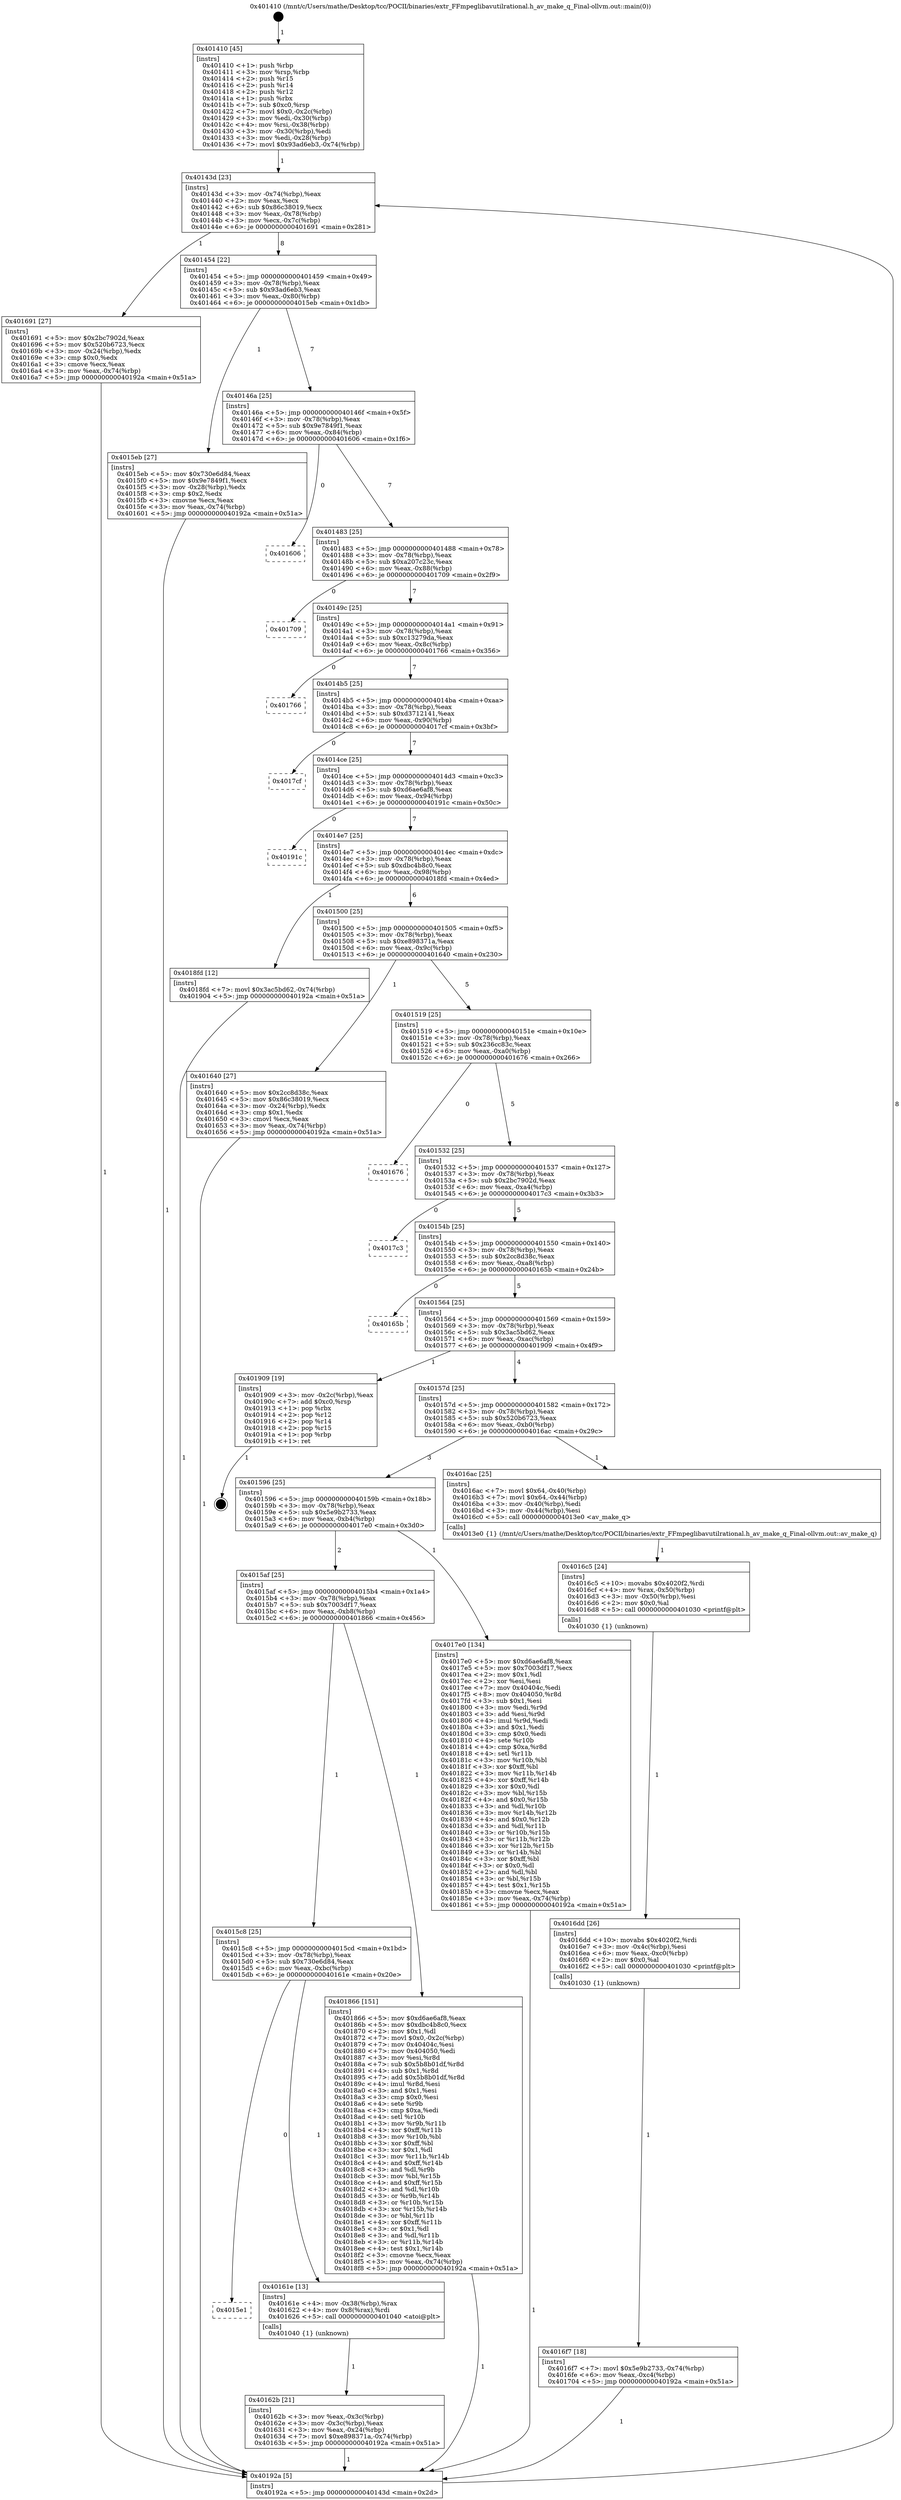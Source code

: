 digraph "0x401410" {
  label = "0x401410 (/mnt/c/Users/mathe/Desktop/tcc/POCII/binaries/extr_FFmpeglibavutilrational.h_av_make_q_Final-ollvm.out::main(0))"
  labelloc = "t"
  node[shape=record]

  Entry [label="",width=0.3,height=0.3,shape=circle,fillcolor=black,style=filled]
  "0x40143d" [label="{
     0x40143d [23]\l
     | [instrs]\l
     &nbsp;&nbsp;0x40143d \<+3\>: mov -0x74(%rbp),%eax\l
     &nbsp;&nbsp;0x401440 \<+2\>: mov %eax,%ecx\l
     &nbsp;&nbsp;0x401442 \<+6\>: sub $0x86c38019,%ecx\l
     &nbsp;&nbsp;0x401448 \<+3\>: mov %eax,-0x78(%rbp)\l
     &nbsp;&nbsp;0x40144b \<+3\>: mov %ecx,-0x7c(%rbp)\l
     &nbsp;&nbsp;0x40144e \<+6\>: je 0000000000401691 \<main+0x281\>\l
  }"]
  "0x401691" [label="{
     0x401691 [27]\l
     | [instrs]\l
     &nbsp;&nbsp;0x401691 \<+5\>: mov $0x2bc7902d,%eax\l
     &nbsp;&nbsp;0x401696 \<+5\>: mov $0x520b6723,%ecx\l
     &nbsp;&nbsp;0x40169b \<+3\>: mov -0x24(%rbp),%edx\l
     &nbsp;&nbsp;0x40169e \<+3\>: cmp $0x0,%edx\l
     &nbsp;&nbsp;0x4016a1 \<+3\>: cmove %ecx,%eax\l
     &nbsp;&nbsp;0x4016a4 \<+3\>: mov %eax,-0x74(%rbp)\l
     &nbsp;&nbsp;0x4016a7 \<+5\>: jmp 000000000040192a \<main+0x51a\>\l
  }"]
  "0x401454" [label="{
     0x401454 [22]\l
     | [instrs]\l
     &nbsp;&nbsp;0x401454 \<+5\>: jmp 0000000000401459 \<main+0x49\>\l
     &nbsp;&nbsp;0x401459 \<+3\>: mov -0x78(%rbp),%eax\l
     &nbsp;&nbsp;0x40145c \<+5\>: sub $0x93ad6eb3,%eax\l
     &nbsp;&nbsp;0x401461 \<+3\>: mov %eax,-0x80(%rbp)\l
     &nbsp;&nbsp;0x401464 \<+6\>: je 00000000004015eb \<main+0x1db\>\l
  }"]
  Exit [label="",width=0.3,height=0.3,shape=circle,fillcolor=black,style=filled,peripheries=2]
  "0x4015eb" [label="{
     0x4015eb [27]\l
     | [instrs]\l
     &nbsp;&nbsp;0x4015eb \<+5\>: mov $0x730e6d84,%eax\l
     &nbsp;&nbsp;0x4015f0 \<+5\>: mov $0x9e7849f1,%ecx\l
     &nbsp;&nbsp;0x4015f5 \<+3\>: mov -0x28(%rbp),%edx\l
     &nbsp;&nbsp;0x4015f8 \<+3\>: cmp $0x2,%edx\l
     &nbsp;&nbsp;0x4015fb \<+3\>: cmovne %ecx,%eax\l
     &nbsp;&nbsp;0x4015fe \<+3\>: mov %eax,-0x74(%rbp)\l
     &nbsp;&nbsp;0x401601 \<+5\>: jmp 000000000040192a \<main+0x51a\>\l
  }"]
  "0x40146a" [label="{
     0x40146a [25]\l
     | [instrs]\l
     &nbsp;&nbsp;0x40146a \<+5\>: jmp 000000000040146f \<main+0x5f\>\l
     &nbsp;&nbsp;0x40146f \<+3\>: mov -0x78(%rbp),%eax\l
     &nbsp;&nbsp;0x401472 \<+5\>: sub $0x9e7849f1,%eax\l
     &nbsp;&nbsp;0x401477 \<+6\>: mov %eax,-0x84(%rbp)\l
     &nbsp;&nbsp;0x40147d \<+6\>: je 0000000000401606 \<main+0x1f6\>\l
  }"]
  "0x40192a" [label="{
     0x40192a [5]\l
     | [instrs]\l
     &nbsp;&nbsp;0x40192a \<+5\>: jmp 000000000040143d \<main+0x2d\>\l
  }"]
  "0x401410" [label="{
     0x401410 [45]\l
     | [instrs]\l
     &nbsp;&nbsp;0x401410 \<+1\>: push %rbp\l
     &nbsp;&nbsp;0x401411 \<+3\>: mov %rsp,%rbp\l
     &nbsp;&nbsp;0x401414 \<+2\>: push %r15\l
     &nbsp;&nbsp;0x401416 \<+2\>: push %r14\l
     &nbsp;&nbsp;0x401418 \<+2\>: push %r12\l
     &nbsp;&nbsp;0x40141a \<+1\>: push %rbx\l
     &nbsp;&nbsp;0x40141b \<+7\>: sub $0xc0,%rsp\l
     &nbsp;&nbsp;0x401422 \<+7\>: movl $0x0,-0x2c(%rbp)\l
     &nbsp;&nbsp;0x401429 \<+3\>: mov %edi,-0x30(%rbp)\l
     &nbsp;&nbsp;0x40142c \<+4\>: mov %rsi,-0x38(%rbp)\l
     &nbsp;&nbsp;0x401430 \<+3\>: mov -0x30(%rbp),%edi\l
     &nbsp;&nbsp;0x401433 \<+3\>: mov %edi,-0x28(%rbp)\l
     &nbsp;&nbsp;0x401436 \<+7\>: movl $0x93ad6eb3,-0x74(%rbp)\l
  }"]
  "0x4016f7" [label="{
     0x4016f7 [18]\l
     | [instrs]\l
     &nbsp;&nbsp;0x4016f7 \<+7\>: movl $0x5e9b2733,-0x74(%rbp)\l
     &nbsp;&nbsp;0x4016fe \<+6\>: mov %eax,-0xc4(%rbp)\l
     &nbsp;&nbsp;0x401704 \<+5\>: jmp 000000000040192a \<main+0x51a\>\l
  }"]
  "0x401606" [label="{
     0x401606\l
  }", style=dashed]
  "0x401483" [label="{
     0x401483 [25]\l
     | [instrs]\l
     &nbsp;&nbsp;0x401483 \<+5\>: jmp 0000000000401488 \<main+0x78\>\l
     &nbsp;&nbsp;0x401488 \<+3\>: mov -0x78(%rbp),%eax\l
     &nbsp;&nbsp;0x40148b \<+5\>: sub $0xa207c23c,%eax\l
     &nbsp;&nbsp;0x401490 \<+6\>: mov %eax,-0x88(%rbp)\l
     &nbsp;&nbsp;0x401496 \<+6\>: je 0000000000401709 \<main+0x2f9\>\l
  }"]
  "0x4016dd" [label="{
     0x4016dd [26]\l
     | [instrs]\l
     &nbsp;&nbsp;0x4016dd \<+10\>: movabs $0x4020f2,%rdi\l
     &nbsp;&nbsp;0x4016e7 \<+3\>: mov -0x4c(%rbp),%esi\l
     &nbsp;&nbsp;0x4016ea \<+6\>: mov %eax,-0xc0(%rbp)\l
     &nbsp;&nbsp;0x4016f0 \<+2\>: mov $0x0,%al\l
     &nbsp;&nbsp;0x4016f2 \<+5\>: call 0000000000401030 \<printf@plt\>\l
     | [calls]\l
     &nbsp;&nbsp;0x401030 \{1\} (unknown)\l
  }"]
  "0x401709" [label="{
     0x401709\l
  }", style=dashed]
  "0x40149c" [label="{
     0x40149c [25]\l
     | [instrs]\l
     &nbsp;&nbsp;0x40149c \<+5\>: jmp 00000000004014a1 \<main+0x91\>\l
     &nbsp;&nbsp;0x4014a1 \<+3\>: mov -0x78(%rbp),%eax\l
     &nbsp;&nbsp;0x4014a4 \<+5\>: sub $0xc13279da,%eax\l
     &nbsp;&nbsp;0x4014a9 \<+6\>: mov %eax,-0x8c(%rbp)\l
     &nbsp;&nbsp;0x4014af \<+6\>: je 0000000000401766 \<main+0x356\>\l
  }"]
  "0x4016c5" [label="{
     0x4016c5 [24]\l
     | [instrs]\l
     &nbsp;&nbsp;0x4016c5 \<+10\>: movabs $0x4020f2,%rdi\l
     &nbsp;&nbsp;0x4016cf \<+4\>: mov %rax,-0x50(%rbp)\l
     &nbsp;&nbsp;0x4016d3 \<+3\>: mov -0x50(%rbp),%esi\l
     &nbsp;&nbsp;0x4016d6 \<+2\>: mov $0x0,%al\l
     &nbsp;&nbsp;0x4016d8 \<+5\>: call 0000000000401030 \<printf@plt\>\l
     | [calls]\l
     &nbsp;&nbsp;0x401030 \{1\} (unknown)\l
  }"]
  "0x401766" [label="{
     0x401766\l
  }", style=dashed]
  "0x4014b5" [label="{
     0x4014b5 [25]\l
     | [instrs]\l
     &nbsp;&nbsp;0x4014b5 \<+5\>: jmp 00000000004014ba \<main+0xaa\>\l
     &nbsp;&nbsp;0x4014ba \<+3\>: mov -0x78(%rbp),%eax\l
     &nbsp;&nbsp;0x4014bd \<+5\>: sub $0xd3712141,%eax\l
     &nbsp;&nbsp;0x4014c2 \<+6\>: mov %eax,-0x90(%rbp)\l
     &nbsp;&nbsp;0x4014c8 \<+6\>: je 00000000004017cf \<main+0x3bf\>\l
  }"]
  "0x40162b" [label="{
     0x40162b [21]\l
     | [instrs]\l
     &nbsp;&nbsp;0x40162b \<+3\>: mov %eax,-0x3c(%rbp)\l
     &nbsp;&nbsp;0x40162e \<+3\>: mov -0x3c(%rbp),%eax\l
     &nbsp;&nbsp;0x401631 \<+3\>: mov %eax,-0x24(%rbp)\l
     &nbsp;&nbsp;0x401634 \<+7\>: movl $0xe898371a,-0x74(%rbp)\l
     &nbsp;&nbsp;0x40163b \<+5\>: jmp 000000000040192a \<main+0x51a\>\l
  }"]
  "0x4017cf" [label="{
     0x4017cf\l
  }", style=dashed]
  "0x4014ce" [label="{
     0x4014ce [25]\l
     | [instrs]\l
     &nbsp;&nbsp;0x4014ce \<+5\>: jmp 00000000004014d3 \<main+0xc3\>\l
     &nbsp;&nbsp;0x4014d3 \<+3\>: mov -0x78(%rbp),%eax\l
     &nbsp;&nbsp;0x4014d6 \<+5\>: sub $0xd6ae6af8,%eax\l
     &nbsp;&nbsp;0x4014db \<+6\>: mov %eax,-0x94(%rbp)\l
     &nbsp;&nbsp;0x4014e1 \<+6\>: je 000000000040191c \<main+0x50c\>\l
  }"]
  "0x4015e1" [label="{
     0x4015e1\l
  }", style=dashed]
  "0x40191c" [label="{
     0x40191c\l
  }", style=dashed]
  "0x4014e7" [label="{
     0x4014e7 [25]\l
     | [instrs]\l
     &nbsp;&nbsp;0x4014e7 \<+5\>: jmp 00000000004014ec \<main+0xdc\>\l
     &nbsp;&nbsp;0x4014ec \<+3\>: mov -0x78(%rbp),%eax\l
     &nbsp;&nbsp;0x4014ef \<+5\>: sub $0xdbc4b8c0,%eax\l
     &nbsp;&nbsp;0x4014f4 \<+6\>: mov %eax,-0x98(%rbp)\l
     &nbsp;&nbsp;0x4014fa \<+6\>: je 00000000004018fd \<main+0x4ed\>\l
  }"]
  "0x40161e" [label="{
     0x40161e [13]\l
     | [instrs]\l
     &nbsp;&nbsp;0x40161e \<+4\>: mov -0x38(%rbp),%rax\l
     &nbsp;&nbsp;0x401622 \<+4\>: mov 0x8(%rax),%rdi\l
     &nbsp;&nbsp;0x401626 \<+5\>: call 0000000000401040 \<atoi@plt\>\l
     | [calls]\l
     &nbsp;&nbsp;0x401040 \{1\} (unknown)\l
  }"]
  "0x4018fd" [label="{
     0x4018fd [12]\l
     | [instrs]\l
     &nbsp;&nbsp;0x4018fd \<+7\>: movl $0x3ac5bd62,-0x74(%rbp)\l
     &nbsp;&nbsp;0x401904 \<+5\>: jmp 000000000040192a \<main+0x51a\>\l
  }"]
  "0x401500" [label="{
     0x401500 [25]\l
     | [instrs]\l
     &nbsp;&nbsp;0x401500 \<+5\>: jmp 0000000000401505 \<main+0xf5\>\l
     &nbsp;&nbsp;0x401505 \<+3\>: mov -0x78(%rbp),%eax\l
     &nbsp;&nbsp;0x401508 \<+5\>: sub $0xe898371a,%eax\l
     &nbsp;&nbsp;0x40150d \<+6\>: mov %eax,-0x9c(%rbp)\l
     &nbsp;&nbsp;0x401513 \<+6\>: je 0000000000401640 \<main+0x230\>\l
  }"]
  "0x4015c8" [label="{
     0x4015c8 [25]\l
     | [instrs]\l
     &nbsp;&nbsp;0x4015c8 \<+5\>: jmp 00000000004015cd \<main+0x1bd\>\l
     &nbsp;&nbsp;0x4015cd \<+3\>: mov -0x78(%rbp),%eax\l
     &nbsp;&nbsp;0x4015d0 \<+5\>: sub $0x730e6d84,%eax\l
     &nbsp;&nbsp;0x4015d5 \<+6\>: mov %eax,-0xbc(%rbp)\l
     &nbsp;&nbsp;0x4015db \<+6\>: je 000000000040161e \<main+0x20e\>\l
  }"]
  "0x401640" [label="{
     0x401640 [27]\l
     | [instrs]\l
     &nbsp;&nbsp;0x401640 \<+5\>: mov $0x2cc8d38c,%eax\l
     &nbsp;&nbsp;0x401645 \<+5\>: mov $0x86c38019,%ecx\l
     &nbsp;&nbsp;0x40164a \<+3\>: mov -0x24(%rbp),%edx\l
     &nbsp;&nbsp;0x40164d \<+3\>: cmp $0x1,%edx\l
     &nbsp;&nbsp;0x401650 \<+3\>: cmovl %ecx,%eax\l
     &nbsp;&nbsp;0x401653 \<+3\>: mov %eax,-0x74(%rbp)\l
     &nbsp;&nbsp;0x401656 \<+5\>: jmp 000000000040192a \<main+0x51a\>\l
  }"]
  "0x401519" [label="{
     0x401519 [25]\l
     | [instrs]\l
     &nbsp;&nbsp;0x401519 \<+5\>: jmp 000000000040151e \<main+0x10e\>\l
     &nbsp;&nbsp;0x40151e \<+3\>: mov -0x78(%rbp),%eax\l
     &nbsp;&nbsp;0x401521 \<+5\>: sub $0x236cc83c,%eax\l
     &nbsp;&nbsp;0x401526 \<+6\>: mov %eax,-0xa0(%rbp)\l
     &nbsp;&nbsp;0x40152c \<+6\>: je 0000000000401676 \<main+0x266\>\l
  }"]
  "0x401866" [label="{
     0x401866 [151]\l
     | [instrs]\l
     &nbsp;&nbsp;0x401866 \<+5\>: mov $0xd6ae6af8,%eax\l
     &nbsp;&nbsp;0x40186b \<+5\>: mov $0xdbc4b8c0,%ecx\l
     &nbsp;&nbsp;0x401870 \<+2\>: mov $0x1,%dl\l
     &nbsp;&nbsp;0x401872 \<+7\>: movl $0x0,-0x2c(%rbp)\l
     &nbsp;&nbsp;0x401879 \<+7\>: mov 0x40404c,%esi\l
     &nbsp;&nbsp;0x401880 \<+7\>: mov 0x404050,%edi\l
     &nbsp;&nbsp;0x401887 \<+3\>: mov %esi,%r8d\l
     &nbsp;&nbsp;0x40188a \<+7\>: sub $0x5b8b01df,%r8d\l
     &nbsp;&nbsp;0x401891 \<+4\>: sub $0x1,%r8d\l
     &nbsp;&nbsp;0x401895 \<+7\>: add $0x5b8b01df,%r8d\l
     &nbsp;&nbsp;0x40189c \<+4\>: imul %r8d,%esi\l
     &nbsp;&nbsp;0x4018a0 \<+3\>: and $0x1,%esi\l
     &nbsp;&nbsp;0x4018a3 \<+3\>: cmp $0x0,%esi\l
     &nbsp;&nbsp;0x4018a6 \<+4\>: sete %r9b\l
     &nbsp;&nbsp;0x4018aa \<+3\>: cmp $0xa,%edi\l
     &nbsp;&nbsp;0x4018ad \<+4\>: setl %r10b\l
     &nbsp;&nbsp;0x4018b1 \<+3\>: mov %r9b,%r11b\l
     &nbsp;&nbsp;0x4018b4 \<+4\>: xor $0xff,%r11b\l
     &nbsp;&nbsp;0x4018b8 \<+3\>: mov %r10b,%bl\l
     &nbsp;&nbsp;0x4018bb \<+3\>: xor $0xff,%bl\l
     &nbsp;&nbsp;0x4018be \<+3\>: xor $0x1,%dl\l
     &nbsp;&nbsp;0x4018c1 \<+3\>: mov %r11b,%r14b\l
     &nbsp;&nbsp;0x4018c4 \<+4\>: and $0xff,%r14b\l
     &nbsp;&nbsp;0x4018c8 \<+3\>: and %dl,%r9b\l
     &nbsp;&nbsp;0x4018cb \<+3\>: mov %bl,%r15b\l
     &nbsp;&nbsp;0x4018ce \<+4\>: and $0xff,%r15b\l
     &nbsp;&nbsp;0x4018d2 \<+3\>: and %dl,%r10b\l
     &nbsp;&nbsp;0x4018d5 \<+3\>: or %r9b,%r14b\l
     &nbsp;&nbsp;0x4018d8 \<+3\>: or %r10b,%r15b\l
     &nbsp;&nbsp;0x4018db \<+3\>: xor %r15b,%r14b\l
     &nbsp;&nbsp;0x4018de \<+3\>: or %bl,%r11b\l
     &nbsp;&nbsp;0x4018e1 \<+4\>: xor $0xff,%r11b\l
     &nbsp;&nbsp;0x4018e5 \<+3\>: or $0x1,%dl\l
     &nbsp;&nbsp;0x4018e8 \<+3\>: and %dl,%r11b\l
     &nbsp;&nbsp;0x4018eb \<+3\>: or %r11b,%r14b\l
     &nbsp;&nbsp;0x4018ee \<+4\>: test $0x1,%r14b\l
     &nbsp;&nbsp;0x4018f2 \<+3\>: cmovne %ecx,%eax\l
     &nbsp;&nbsp;0x4018f5 \<+3\>: mov %eax,-0x74(%rbp)\l
     &nbsp;&nbsp;0x4018f8 \<+5\>: jmp 000000000040192a \<main+0x51a\>\l
  }"]
  "0x401676" [label="{
     0x401676\l
  }", style=dashed]
  "0x401532" [label="{
     0x401532 [25]\l
     | [instrs]\l
     &nbsp;&nbsp;0x401532 \<+5\>: jmp 0000000000401537 \<main+0x127\>\l
     &nbsp;&nbsp;0x401537 \<+3\>: mov -0x78(%rbp),%eax\l
     &nbsp;&nbsp;0x40153a \<+5\>: sub $0x2bc7902d,%eax\l
     &nbsp;&nbsp;0x40153f \<+6\>: mov %eax,-0xa4(%rbp)\l
     &nbsp;&nbsp;0x401545 \<+6\>: je 00000000004017c3 \<main+0x3b3\>\l
  }"]
  "0x4015af" [label="{
     0x4015af [25]\l
     | [instrs]\l
     &nbsp;&nbsp;0x4015af \<+5\>: jmp 00000000004015b4 \<main+0x1a4\>\l
     &nbsp;&nbsp;0x4015b4 \<+3\>: mov -0x78(%rbp),%eax\l
     &nbsp;&nbsp;0x4015b7 \<+5\>: sub $0x7003df17,%eax\l
     &nbsp;&nbsp;0x4015bc \<+6\>: mov %eax,-0xb8(%rbp)\l
     &nbsp;&nbsp;0x4015c2 \<+6\>: je 0000000000401866 \<main+0x456\>\l
  }"]
  "0x4017c3" [label="{
     0x4017c3\l
  }", style=dashed]
  "0x40154b" [label="{
     0x40154b [25]\l
     | [instrs]\l
     &nbsp;&nbsp;0x40154b \<+5\>: jmp 0000000000401550 \<main+0x140\>\l
     &nbsp;&nbsp;0x401550 \<+3\>: mov -0x78(%rbp),%eax\l
     &nbsp;&nbsp;0x401553 \<+5\>: sub $0x2cc8d38c,%eax\l
     &nbsp;&nbsp;0x401558 \<+6\>: mov %eax,-0xa8(%rbp)\l
     &nbsp;&nbsp;0x40155e \<+6\>: je 000000000040165b \<main+0x24b\>\l
  }"]
  "0x4017e0" [label="{
     0x4017e0 [134]\l
     | [instrs]\l
     &nbsp;&nbsp;0x4017e0 \<+5\>: mov $0xd6ae6af8,%eax\l
     &nbsp;&nbsp;0x4017e5 \<+5\>: mov $0x7003df17,%ecx\l
     &nbsp;&nbsp;0x4017ea \<+2\>: mov $0x1,%dl\l
     &nbsp;&nbsp;0x4017ec \<+2\>: xor %esi,%esi\l
     &nbsp;&nbsp;0x4017ee \<+7\>: mov 0x40404c,%edi\l
     &nbsp;&nbsp;0x4017f5 \<+8\>: mov 0x404050,%r8d\l
     &nbsp;&nbsp;0x4017fd \<+3\>: sub $0x1,%esi\l
     &nbsp;&nbsp;0x401800 \<+3\>: mov %edi,%r9d\l
     &nbsp;&nbsp;0x401803 \<+3\>: add %esi,%r9d\l
     &nbsp;&nbsp;0x401806 \<+4\>: imul %r9d,%edi\l
     &nbsp;&nbsp;0x40180a \<+3\>: and $0x1,%edi\l
     &nbsp;&nbsp;0x40180d \<+3\>: cmp $0x0,%edi\l
     &nbsp;&nbsp;0x401810 \<+4\>: sete %r10b\l
     &nbsp;&nbsp;0x401814 \<+4\>: cmp $0xa,%r8d\l
     &nbsp;&nbsp;0x401818 \<+4\>: setl %r11b\l
     &nbsp;&nbsp;0x40181c \<+3\>: mov %r10b,%bl\l
     &nbsp;&nbsp;0x40181f \<+3\>: xor $0xff,%bl\l
     &nbsp;&nbsp;0x401822 \<+3\>: mov %r11b,%r14b\l
     &nbsp;&nbsp;0x401825 \<+4\>: xor $0xff,%r14b\l
     &nbsp;&nbsp;0x401829 \<+3\>: xor $0x0,%dl\l
     &nbsp;&nbsp;0x40182c \<+3\>: mov %bl,%r15b\l
     &nbsp;&nbsp;0x40182f \<+4\>: and $0x0,%r15b\l
     &nbsp;&nbsp;0x401833 \<+3\>: and %dl,%r10b\l
     &nbsp;&nbsp;0x401836 \<+3\>: mov %r14b,%r12b\l
     &nbsp;&nbsp;0x401839 \<+4\>: and $0x0,%r12b\l
     &nbsp;&nbsp;0x40183d \<+3\>: and %dl,%r11b\l
     &nbsp;&nbsp;0x401840 \<+3\>: or %r10b,%r15b\l
     &nbsp;&nbsp;0x401843 \<+3\>: or %r11b,%r12b\l
     &nbsp;&nbsp;0x401846 \<+3\>: xor %r12b,%r15b\l
     &nbsp;&nbsp;0x401849 \<+3\>: or %r14b,%bl\l
     &nbsp;&nbsp;0x40184c \<+3\>: xor $0xff,%bl\l
     &nbsp;&nbsp;0x40184f \<+3\>: or $0x0,%dl\l
     &nbsp;&nbsp;0x401852 \<+2\>: and %dl,%bl\l
     &nbsp;&nbsp;0x401854 \<+3\>: or %bl,%r15b\l
     &nbsp;&nbsp;0x401857 \<+4\>: test $0x1,%r15b\l
     &nbsp;&nbsp;0x40185b \<+3\>: cmovne %ecx,%eax\l
     &nbsp;&nbsp;0x40185e \<+3\>: mov %eax,-0x74(%rbp)\l
     &nbsp;&nbsp;0x401861 \<+5\>: jmp 000000000040192a \<main+0x51a\>\l
  }"]
  "0x40165b" [label="{
     0x40165b\l
  }", style=dashed]
  "0x401564" [label="{
     0x401564 [25]\l
     | [instrs]\l
     &nbsp;&nbsp;0x401564 \<+5\>: jmp 0000000000401569 \<main+0x159\>\l
     &nbsp;&nbsp;0x401569 \<+3\>: mov -0x78(%rbp),%eax\l
     &nbsp;&nbsp;0x40156c \<+5\>: sub $0x3ac5bd62,%eax\l
     &nbsp;&nbsp;0x401571 \<+6\>: mov %eax,-0xac(%rbp)\l
     &nbsp;&nbsp;0x401577 \<+6\>: je 0000000000401909 \<main+0x4f9\>\l
  }"]
  "0x401596" [label="{
     0x401596 [25]\l
     | [instrs]\l
     &nbsp;&nbsp;0x401596 \<+5\>: jmp 000000000040159b \<main+0x18b\>\l
     &nbsp;&nbsp;0x40159b \<+3\>: mov -0x78(%rbp),%eax\l
     &nbsp;&nbsp;0x40159e \<+5\>: sub $0x5e9b2733,%eax\l
     &nbsp;&nbsp;0x4015a3 \<+6\>: mov %eax,-0xb4(%rbp)\l
     &nbsp;&nbsp;0x4015a9 \<+6\>: je 00000000004017e0 \<main+0x3d0\>\l
  }"]
  "0x401909" [label="{
     0x401909 [19]\l
     | [instrs]\l
     &nbsp;&nbsp;0x401909 \<+3\>: mov -0x2c(%rbp),%eax\l
     &nbsp;&nbsp;0x40190c \<+7\>: add $0xc0,%rsp\l
     &nbsp;&nbsp;0x401913 \<+1\>: pop %rbx\l
     &nbsp;&nbsp;0x401914 \<+2\>: pop %r12\l
     &nbsp;&nbsp;0x401916 \<+2\>: pop %r14\l
     &nbsp;&nbsp;0x401918 \<+2\>: pop %r15\l
     &nbsp;&nbsp;0x40191a \<+1\>: pop %rbp\l
     &nbsp;&nbsp;0x40191b \<+1\>: ret\l
  }"]
  "0x40157d" [label="{
     0x40157d [25]\l
     | [instrs]\l
     &nbsp;&nbsp;0x40157d \<+5\>: jmp 0000000000401582 \<main+0x172\>\l
     &nbsp;&nbsp;0x401582 \<+3\>: mov -0x78(%rbp),%eax\l
     &nbsp;&nbsp;0x401585 \<+5\>: sub $0x520b6723,%eax\l
     &nbsp;&nbsp;0x40158a \<+6\>: mov %eax,-0xb0(%rbp)\l
     &nbsp;&nbsp;0x401590 \<+6\>: je 00000000004016ac \<main+0x29c\>\l
  }"]
  "0x4016ac" [label="{
     0x4016ac [25]\l
     | [instrs]\l
     &nbsp;&nbsp;0x4016ac \<+7\>: movl $0x64,-0x40(%rbp)\l
     &nbsp;&nbsp;0x4016b3 \<+7\>: movl $0x64,-0x44(%rbp)\l
     &nbsp;&nbsp;0x4016ba \<+3\>: mov -0x40(%rbp),%edi\l
     &nbsp;&nbsp;0x4016bd \<+3\>: mov -0x44(%rbp),%esi\l
     &nbsp;&nbsp;0x4016c0 \<+5\>: call 00000000004013e0 \<av_make_q\>\l
     | [calls]\l
     &nbsp;&nbsp;0x4013e0 \{1\} (/mnt/c/Users/mathe/Desktop/tcc/POCII/binaries/extr_FFmpeglibavutilrational.h_av_make_q_Final-ollvm.out::av_make_q)\l
  }"]
  Entry -> "0x401410" [label=" 1"]
  "0x40143d" -> "0x401691" [label=" 1"]
  "0x40143d" -> "0x401454" [label=" 8"]
  "0x401909" -> Exit [label=" 1"]
  "0x401454" -> "0x4015eb" [label=" 1"]
  "0x401454" -> "0x40146a" [label=" 7"]
  "0x4015eb" -> "0x40192a" [label=" 1"]
  "0x401410" -> "0x40143d" [label=" 1"]
  "0x40192a" -> "0x40143d" [label=" 8"]
  "0x4018fd" -> "0x40192a" [label=" 1"]
  "0x40146a" -> "0x401606" [label=" 0"]
  "0x40146a" -> "0x401483" [label=" 7"]
  "0x401866" -> "0x40192a" [label=" 1"]
  "0x401483" -> "0x401709" [label=" 0"]
  "0x401483" -> "0x40149c" [label=" 7"]
  "0x4017e0" -> "0x40192a" [label=" 1"]
  "0x40149c" -> "0x401766" [label=" 0"]
  "0x40149c" -> "0x4014b5" [label=" 7"]
  "0x4016f7" -> "0x40192a" [label=" 1"]
  "0x4014b5" -> "0x4017cf" [label=" 0"]
  "0x4014b5" -> "0x4014ce" [label=" 7"]
  "0x4016dd" -> "0x4016f7" [label=" 1"]
  "0x4014ce" -> "0x40191c" [label=" 0"]
  "0x4014ce" -> "0x4014e7" [label=" 7"]
  "0x4016c5" -> "0x4016dd" [label=" 1"]
  "0x4014e7" -> "0x4018fd" [label=" 1"]
  "0x4014e7" -> "0x401500" [label=" 6"]
  "0x4016ac" -> "0x4016c5" [label=" 1"]
  "0x401500" -> "0x401640" [label=" 1"]
  "0x401500" -> "0x401519" [label=" 5"]
  "0x401640" -> "0x40192a" [label=" 1"]
  "0x401519" -> "0x401676" [label=" 0"]
  "0x401519" -> "0x401532" [label=" 5"]
  "0x40162b" -> "0x40192a" [label=" 1"]
  "0x401532" -> "0x4017c3" [label=" 0"]
  "0x401532" -> "0x40154b" [label=" 5"]
  "0x4015c8" -> "0x4015e1" [label=" 0"]
  "0x40154b" -> "0x40165b" [label=" 0"]
  "0x40154b" -> "0x401564" [label=" 5"]
  "0x4015c8" -> "0x40161e" [label=" 1"]
  "0x401564" -> "0x401909" [label=" 1"]
  "0x401564" -> "0x40157d" [label=" 4"]
  "0x4015af" -> "0x4015c8" [label=" 1"]
  "0x40157d" -> "0x4016ac" [label=" 1"]
  "0x40157d" -> "0x401596" [label=" 3"]
  "0x401691" -> "0x40192a" [label=" 1"]
  "0x401596" -> "0x4017e0" [label=" 1"]
  "0x401596" -> "0x4015af" [label=" 2"]
  "0x40161e" -> "0x40162b" [label=" 1"]
  "0x4015af" -> "0x401866" [label=" 1"]
}
